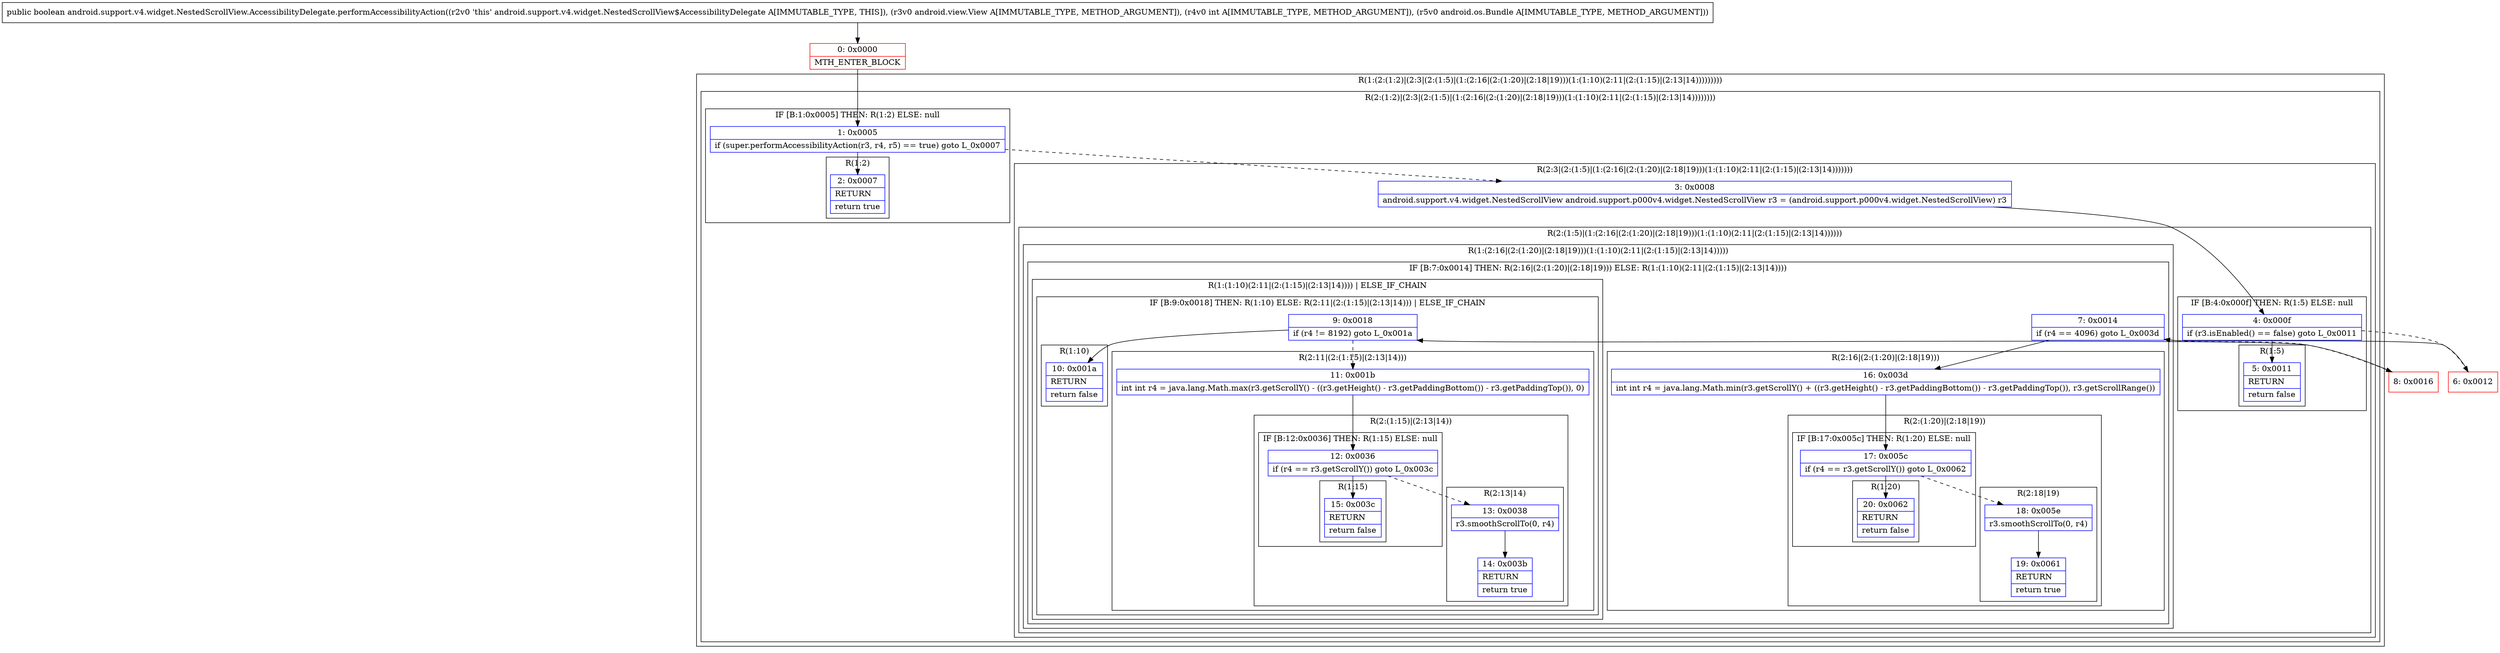 digraph "CFG forandroid.support.v4.widget.NestedScrollView.AccessibilityDelegate.performAccessibilityAction(Landroid\/view\/View;ILandroid\/os\/Bundle;)Z" {
subgraph cluster_Region_1195528850 {
label = "R(1:(2:(1:2)|(2:3|(2:(1:5)|(1:(2:16|(2:(1:20)|(2:18|19)))(1:(1:10)(2:11|(2:(1:15)|(2:13|14)))))))))";
node [shape=record,color=blue];
subgraph cluster_Region_286034577 {
label = "R(2:(1:2)|(2:3|(2:(1:5)|(1:(2:16|(2:(1:20)|(2:18|19)))(1:(1:10)(2:11|(2:(1:15)|(2:13|14))))))))";
node [shape=record,color=blue];
subgraph cluster_IfRegion_197781665 {
label = "IF [B:1:0x0005] THEN: R(1:2) ELSE: null";
node [shape=record,color=blue];
Node_1 [shape=record,label="{1\:\ 0x0005|if (super.performAccessibilityAction(r3, r4, r5) == true) goto L_0x0007\l}"];
subgraph cluster_Region_505895257 {
label = "R(1:2)";
node [shape=record,color=blue];
Node_2 [shape=record,label="{2\:\ 0x0007|RETURN\l|return true\l}"];
}
}
subgraph cluster_Region_143065979 {
label = "R(2:3|(2:(1:5)|(1:(2:16|(2:(1:20)|(2:18|19)))(1:(1:10)(2:11|(2:(1:15)|(2:13|14)))))))";
node [shape=record,color=blue];
Node_3 [shape=record,label="{3\:\ 0x0008|android.support.v4.widget.NestedScrollView android.support.p000v4.widget.NestedScrollView r3 = (android.support.p000v4.widget.NestedScrollView) r3\l}"];
subgraph cluster_Region_1269063373 {
label = "R(2:(1:5)|(1:(2:16|(2:(1:20)|(2:18|19)))(1:(1:10)(2:11|(2:(1:15)|(2:13|14))))))";
node [shape=record,color=blue];
subgraph cluster_IfRegion_1283481553 {
label = "IF [B:4:0x000f] THEN: R(1:5) ELSE: null";
node [shape=record,color=blue];
Node_4 [shape=record,label="{4\:\ 0x000f|if (r3.isEnabled() == false) goto L_0x0011\l}"];
subgraph cluster_Region_1049173290 {
label = "R(1:5)";
node [shape=record,color=blue];
Node_5 [shape=record,label="{5\:\ 0x0011|RETURN\l|return false\l}"];
}
}
subgraph cluster_Region_2051106490 {
label = "R(1:(2:16|(2:(1:20)|(2:18|19)))(1:(1:10)(2:11|(2:(1:15)|(2:13|14)))))";
node [shape=record,color=blue];
subgraph cluster_IfRegion_1577583930 {
label = "IF [B:7:0x0014] THEN: R(2:16|(2:(1:20)|(2:18|19))) ELSE: R(1:(1:10)(2:11|(2:(1:15)|(2:13|14))))";
node [shape=record,color=blue];
Node_7 [shape=record,label="{7\:\ 0x0014|if (r4 == 4096) goto L_0x003d\l}"];
subgraph cluster_Region_1758356965 {
label = "R(2:16|(2:(1:20)|(2:18|19)))";
node [shape=record,color=blue];
Node_16 [shape=record,label="{16\:\ 0x003d|int int r4 = java.lang.Math.min(r3.getScrollY() + ((r3.getHeight() \- r3.getPaddingBottom()) \- r3.getPaddingTop()), r3.getScrollRange())\l}"];
subgraph cluster_Region_934504960 {
label = "R(2:(1:20)|(2:18|19))";
node [shape=record,color=blue];
subgraph cluster_IfRegion_1076490234 {
label = "IF [B:17:0x005c] THEN: R(1:20) ELSE: null";
node [shape=record,color=blue];
Node_17 [shape=record,label="{17\:\ 0x005c|if (r4 == r3.getScrollY()) goto L_0x0062\l}"];
subgraph cluster_Region_1092964753 {
label = "R(1:20)";
node [shape=record,color=blue];
Node_20 [shape=record,label="{20\:\ 0x0062|RETURN\l|return false\l}"];
}
}
subgraph cluster_Region_1879416927 {
label = "R(2:18|19)";
node [shape=record,color=blue];
Node_18 [shape=record,label="{18\:\ 0x005e|r3.smoothScrollTo(0, r4)\l}"];
Node_19 [shape=record,label="{19\:\ 0x0061|RETURN\l|return true\l}"];
}
}
}
subgraph cluster_Region_815831993 {
label = "R(1:(1:10)(2:11|(2:(1:15)|(2:13|14)))) | ELSE_IF_CHAIN\l";
node [shape=record,color=blue];
subgraph cluster_IfRegion_782203202 {
label = "IF [B:9:0x0018] THEN: R(1:10) ELSE: R(2:11|(2:(1:15)|(2:13|14))) | ELSE_IF_CHAIN\l";
node [shape=record,color=blue];
Node_9 [shape=record,label="{9\:\ 0x0018|if (r4 != 8192) goto L_0x001a\l}"];
subgraph cluster_Region_38856187 {
label = "R(1:10)";
node [shape=record,color=blue];
Node_10 [shape=record,label="{10\:\ 0x001a|RETURN\l|return false\l}"];
}
subgraph cluster_Region_1043666777 {
label = "R(2:11|(2:(1:15)|(2:13|14)))";
node [shape=record,color=blue];
Node_11 [shape=record,label="{11\:\ 0x001b|int int r4 = java.lang.Math.max(r3.getScrollY() \- ((r3.getHeight() \- r3.getPaddingBottom()) \- r3.getPaddingTop()), 0)\l}"];
subgraph cluster_Region_1771210233 {
label = "R(2:(1:15)|(2:13|14))";
node [shape=record,color=blue];
subgraph cluster_IfRegion_634367031 {
label = "IF [B:12:0x0036] THEN: R(1:15) ELSE: null";
node [shape=record,color=blue];
Node_12 [shape=record,label="{12\:\ 0x0036|if (r4 == r3.getScrollY()) goto L_0x003c\l}"];
subgraph cluster_Region_1566291489 {
label = "R(1:15)";
node [shape=record,color=blue];
Node_15 [shape=record,label="{15\:\ 0x003c|RETURN\l|return false\l}"];
}
}
subgraph cluster_Region_714527051 {
label = "R(2:13|14)";
node [shape=record,color=blue];
Node_13 [shape=record,label="{13\:\ 0x0038|r3.smoothScrollTo(0, r4)\l}"];
Node_14 [shape=record,label="{14\:\ 0x003b|RETURN\l|return true\l}"];
}
}
}
}
}
}
}
}
}
}
}
Node_0 [shape=record,color=red,label="{0\:\ 0x0000|MTH_ENTER_BLOCK\l}"];
Node_6 [shape=record,color=red,label="{6\:\ 0x0012}"];
Node_8 [shape=record,color=red,label="{8\:\ 0x0016}"];
MethodNode[shape=record,label="{public boolean android.support.v4.widget.NestedScrollView.AccessibilityDelegate.performAccessibilityAction((r2v0 'this' android.support.v4.widget.NestedScrollView$AccessibilityDelegate A[IMMUTABLE_TYPE, THIS]), (r3v0 android.view.View A[IMMUTABLE_TYPE, METHOD_ARGUMENT]), (r4v0 int A[IMMUTABLE_TYPE, METHOD_ARGUMENT]), (r5v0 android.os.Bundle A[IMMUTABLE_TYPE, METHOD_ARGUMENT])) }"];
MethodNode -> Node_0;
Node_1 -> Node_2;
Node_1 -> Node_3[style=dashed];
Node_3 -> Node_4;
Node_4 -> Node_5;
Node_4 -> Node_6[style=dashed];
Node_7 -> Node_8[style=dashed];
Node_7 -> Node_16;
Node_16 -> Node_17;
Node_17 -> Node_18[style=dashed];
Node_17 -> Node_20;
Node_18 -> Node_19;
Node_9 -> Node_10;
Node_9 -> Node_11[style=dashed];
Node_11 -> Node_12;
Node_12 -> Node_13[style=dashed];
Node_12 -> Node_15;
Node_13 -> Node_14;
Node_0 -> Node_1;
Node_6 -> Node_7;
Node_8 -> Node_9;
}


